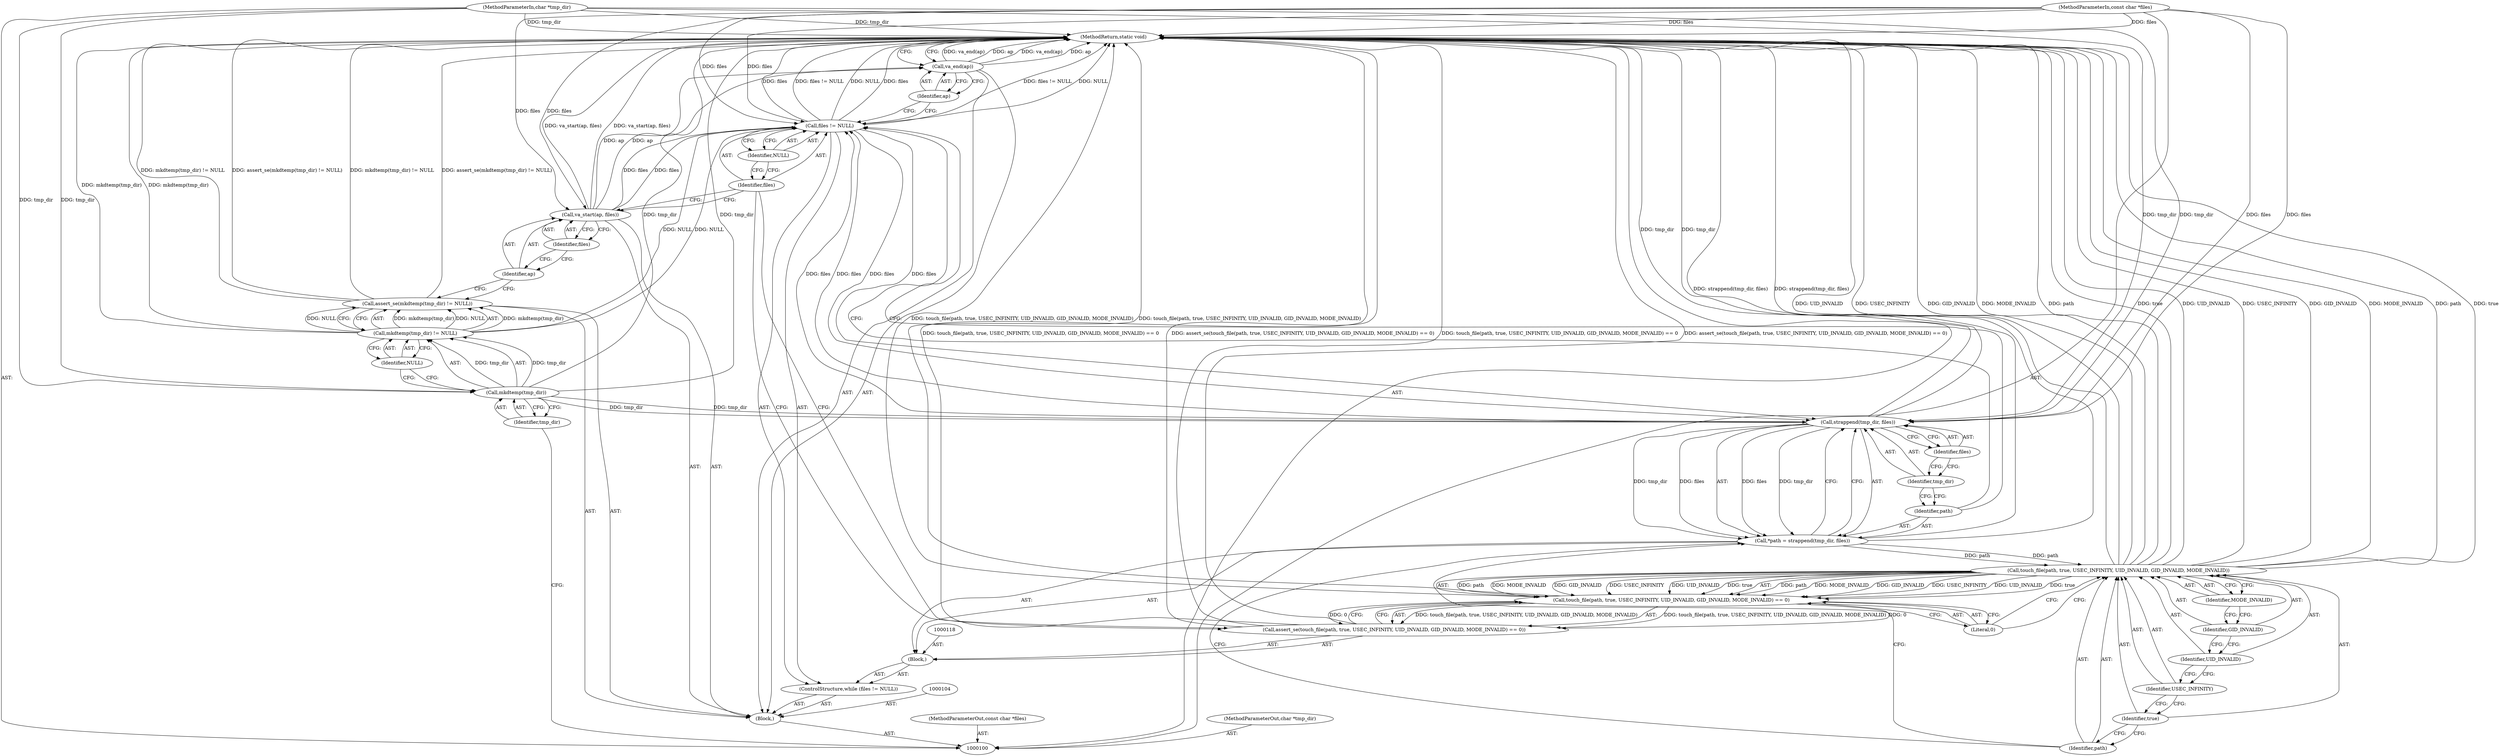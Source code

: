 digraph "0_systemd_ee735086f8670be1591fa9593e80dd60163a7a2f_3" {
"1000136" [label="(MethodReturn,static void)"];
"1000101" [label="(MethodParameterIn,char *tmp_dir)"];
"1000192" [label="(MethodParameterOut,char *tmp_dir)"];
"1000102" [label="(MethodParameterIn,const char *files)"];
"1000193" [label="(MethodParameterOut,const char *files)"];
"1000103" [label="(Block,)"];
"1000135" [label="(Identifier,ap)"];
"1000134" [label="(Call,va_end(ap))"];
"1000106" [label="(Call,mkdtemp(tmp_dir) != NULL)"];
"1000107" [label="(Call,mkdtemp(tmp_dir))"];
"1000108" [label="(Identifier,tmp_dir)"];
"1000109" [label="(Identifier,NULL)"];
"1000105" [label="(Call,assert_se(mkdtemp(tmp_dir) != NULL))"];
"1000111" [label="(Identifier,ap)"];
"1000112" [label="(Identifier,files)"];
"1000110" [label="(Call,va_start(ap, files))"];
"1000114" [label="(Call,files != NULL)"];
"1000115" [label="(Identifier,files)"];
"1000116" [label="(Identifier,NULL)"];
"1000113" [label="(ControlStructure,while (files != NULL))"];
"1000117" [label="(Block,)"];
"1000119" [label="(Call,*path = strappend(tmp_dir, files))"];
"1000120" [label="(Identifier,path)"];
"1000121" [label="(Call,strappend(tmp_dir, files))"];
"1000122" [label="(Identifier,tmp_dir)"];
"1000123" [label="(Identifier,files)"];
"1000133" [label="(Literal,0)"];
"1000124" [label="(Call,assert_se(touch_file(path, true, USEC_INFINITY, UID_INVALID, GID_INVALID, MODE_INVALID) == 0))"];
"1000125" [label="(Call,touch_file(path, true, USEC_INFINITY, UID_INVALID, GID_INVALID, MODE_INVALID) == 0)"];
"1000126" [label="(Call,touch_file(path, true, USEC_INFINITY, UID_INVALID, GID_INVALID, MODE_INVALID))"];
"1000127" [label="(Identifier,path)"];
"1000128" [label="(Identifier,true)"];
"1000129" [label="(Identifier,USEC_INFINITY)"];
"1000130" [label="(Identifier,UID_INVALID)"];
"1000131" [label="(Identifier,GID_INVALID)"];
"1000132" [label="(Identifier,MODE_INVALID)"];
"1000136" -> "1000100"  [label="AST: "];
"1000136" -> "1000134"  [label="CFG: "];
"1000124" -> "1000136"  [label="DDG: touch_file(path, true, USEC_INFINITY, UID_INVALID, GID_INVALID, MODE_INVALID) == 0"];
"1000124" -> "1000136"  [label="DDG: assert_se(touch_file(path, true, USEC_INFINITY, UID_INVALID, GID_INVALID, MODE_INVALID) == 0)"];
"1000107" -> "1000136"  [label="DDG: tmp_dir"];
"1000106" -> "1000136"  [label="DDG: mkdtemp(tmp_dir)"];
"1000105" -> "1000136"  [label="DDG: assert_se(mkdtemp(tmp_dir) != NULL)"];
"1000105" -> "1000136"  [label="DDG: mkdtemp(tmp_dir) != NULL"];
"1000114" -> "1000136"  [label="DDG: files != NULL"];
"1000114" -> "1000136"  [label="DDG: NULL"];
"1000114" -> "1000136"  [label="DDG: files"];
"1000126" -> "1000136"  [label="DDG: MODE_INVALID"];
"1000126" -> "1000136"  [label="DDG: path"];
"1000126" -> "1000136"  [label="DDG: true"];
"1000126" -> "1000136"  [label="DDG: UID_INVALID"];
"1000126" -> "1000136"  [label="DDG: USEC_INFINITY"];
"1000126" -> "1000136"  [label="DDG: GID_INVALID"];
"1000102" -> "1000136"  [label="DDG: files"];
"1000121" -> "1000136"  [label="DDG: tmp_dir"];
"1000125" -> "1000136"  [label="DDG: touch_file(path, true, USEC_INFINITY, UID_INVALID, GID_INVALID, MODE_INVALID)"];
"1000134" -> "1000136"  [label="DDG: va_end(ap)"];
"1000134" -> "1000136"  [label="DDG: ap"];
"1000119" -> "1000136"  [label="DDG: strappend(tmp_dir, files)"];
"1000101" -> "1000136"  [label="DDG: tmp_dir"];
"1000110" -> "1000136"  [label="DDG: va_start(ap, files)"];
"1000101" -> "1000100"  [label="AST: "];
"1000101" -> "1000136"  [label="DDG: tmp_dir"];
"1000101" -> "1000107"  [label="DDG: tmp_dir"];
"1000101" -> "1000121"  [label="DDG: tmp_dir"];
"1000192" -> "1000100"  [label="AST: "];
"1000102" -> "1000100"  [label="AST: "];
"1000102" -> "1000136"  [label="DDG: files"];
"1000102" -> "1000110"  [label="DDG: files"];
"1000102" -> "1000114"  [label="DDG: files"];
"1000102" -> "1000121"  [label="DDG: files"];
"1000193" -> "1000100"  [label="AST: "];
"1000103" -> "1000100"  [label="AST: "];
"1000104" -> "1000103"  [label="AST: "];
"1000105" -> "1000103"  [label="AST: "];
"1000110" -> "1000103"  [label="AST: "];
"1000113" -> "1000103"  [label="AST: "];
"1000134" -> "1000103"  [label="AST: "];
"1000135" -> "1000134"  [label="AST: "];
"1000135" -> "1000114"  [label="CFG: "];
"1000134" -> "1000135"  [label="CFG: "];
"1000134" -> "1000103"  [label="AST: "];
"1000134" -> "1000135"  [label="CFG: "];
"1000135" -> "1000134"  [label="AST: "];
"1000136" -> "1000134"  [label="CFG: "];
"1000134" -> "1000136"  [label="DDG: va_end(ap)"];
"1000134" -> "1000136"  [label="DDG: ap"];
"1000110" -> "1000134"  [label="DDG: ap"];
"1000106" -> "1000105"  [label="AST: "];
"1000106" -> "1000109"  [label="CFG: "];
"1000107" -> "1000106"  [label="AST: "];
"1000109" -> "1000106"  [label="AST: "];
"1000105" -> "1000106"  [label="CFG: "];
"1000106" -> "1000136"  [label="DDG: mkdtemp(tmp_dir)"];
"1000106" -> "1000105"  [label="DDG: mkdtemp(tmp_dir)"];
"1000106" -> "1000105"  [label="DDG: NULL"];
"1000107" -> "1000106"  [label="DDG: tmp_dir"];
"1000106" -> "1000114"  [label="DDG: NULL"];
"1000107" -> "1000106"  [label="AST: "];
"1000107" -> "1000108"  [label="CFG: "];
"1000108" -> "1000107"  [label="AST: "];
"1000109" -> "1000107"  [label="CFG: "];
"1000107" -> "1000136"  [label="DDG: tmp_dir"];
"1000107" -> "1000106"  [label="DDG: tmp_dir"];
"1000101" -> "1000107"  [label="DDG: tmp_dir"];
"1000107" -> "1000121"  [label="DDG: tmp_dir"];
"1000108" -> "1000107"  [label="AST: "];
"1000108" -> "1000100"  [label="CFG: "];
"1000107" -> "1000108"  [label="CFG: "];
"1000109" -> "1000106"  [label="AST: "];
"1000109" -> "1000107"  [label="CFG: "];
"1000106" -> "1000109"  [label="CFG: "];
"1000105" -> "1000103"  [label="AST: "];
"1000105" -> "1000106"  [label="CFG: "];
"1000106" -> "1000105"  [label="AST: "];
"1000111" -> "1000105"  [label="CFG: "];
"1000105" -> "1000136"  [label="DDG: assert_se(mkdtemp(tmp_dir) != NULL)"];
"1000105" -> "1000136"  [label="DDG: mkdtemp(tmp_dir) != NULL"];
"1000106" -> "1000105"  [label="DDG: mkdtemp(tmp_dir)"];
"1000106" -> "1000105"  [label="DDG: NULL"];
"1000111" -> "1000110"  [label="AST: "];
"1000111" -> "1000105"  [label="CFG: "];
"1000112" -> "1000111"  [label="CFG: "];
"1000112" -> "1000110"  [label="AST: "];
"1000112" -> "1000111"  [label="CFG: "];
"1000110" -> "1000112"  [label="CFG: "];
"1000110" -> "1000103"  [label="AST: "];
"1000110" -> "1000112"  [label="CFG: "];
"1000111" -> "1000110"  [label="AST: "];
"1000112" -> "1000110"  [label="AST: "];
"1000115" -> "1000110"  [label="CFG: "];
"1000110" -> "1000136"  [label="DDG: va_start(ap, files)"];
"1000102" -> "1000110"  [label="DDG: files"];
"1000110" -> "1000114"  [label="DDG: files"];
"1000110" -> "1000134"  [label="DDG: ap"];
"1000114" -> "1000113"  [label="AST: "];
"1000114" -> "1000116"  [label="CFG: "];
"1000115" -> "1000114"  [label="AST: "];
"1000116" -> "1000114"  [label="AST: "];
"1000120" -> "1000114"  [label="CFG: "];
"1000135" -> "1000114"  [label="CFG: "];
"1000114" -> "1000136"  [label="DDG: files != NULL"];
"1000114" -> "1000136"  [label="DDG: NULL"];
"1000114" -> "1000136"  [label="DDG: files"];
"1000121" -> "1000114"  [label="DDG: files"];
"1000110" -> "1000114"  [label="DDG: files"];
"1000102" -> "1000114"  [label="DDG: files"];
"1000106" -> "1000114"  [label="DDG: NULL"];
"1000114" -> "1000121"  [label="DDG: files"];
"1000115" -> "1000114"  [label="AST: "];
"1000115" -> "1000124"  [label="CFG: "];
"1000115" -> "1000110"  [label="CFG: "];
"1000116" -> "1000115"  [label="CFG: "];
"1000116" -> "1000114"  [label="AST: "];
"1000116" -> "1000115"  [label="CFG: "];
"1000114" -> "1000116"  [label="CFG: "];
"1000113" -> "1000103"  [label="AST: "];
"1000114" -> "1000113"  [label="AST: "];
"1000117" -> "1000113"  [label="AST: "];
"1000117" -> "1000113"  [label="AST: "];
"1000118" -> "1000117"  [label="AST: "];
"1000119" -> "1000117"  [label="AST: "];
"1000124" -> "1000117"  [label="AST: "];
"1000119" -> "1000117"  [label="AST: "];
"1000119" -> "1000121"  [label="CFG: "];
"1000120" -> "1000119"  [label="AST: "];
"1000121" -> "1000119"  [label="AST: "];
"1000127" -> "1000119"  [label="CFG: "];
"1000119" -> "1000136"  [label="DDG: strappend(tmp_dir, files)"];
"1000121" -> "1000119"  [label="DDG: tmp_dir"];
"1000121" -> "1000119"  [label="DDG: files"];
"1000119" -> "1000126"  [label="DDG: path"];
"1000120" -> "1000119"  [label="AST: "];
"1000120" -> "1000114"  [label="CFG: "];
"1000122" -> "1000120"  [label="CFG: "];
"1000121" -> "1000119"  [label="AST: "];
"1000121" -> "1000123"  [label="CFG: "];
"1000122" -> "1000121"  [label="AST: "];
"1000123" -> "1000121"  [label="AST: "];
"1000119" -> "1000121"  [label="CFG: "];
"1000121" -> "1000136"  [label="DDG: tmp_dir"];
"1000121" -> "1000114"  [label="DDG: files"];
"1000121" -> "1000119"  [label="DDG: tmp_dir"];
"1000121" -> "1000119"  [label="DDG: files"];
"1000107" -> "1000121"  [label="DDG: tmp_dir"];
"1000101" -> "1000121"  [label="DDG: tmp_dir"];
"1000114" -> "1000121"  [label="DDG: files"];
"1000102" -> "1000121"  [label="DDG: files"];
"1000122" -> "1000121"  [label="AST: "];
"1000122" -> "1000120"  [label="CFG: "];
"1000123" -> "1000122"  [label="CFG: "];
"1000123" -> "1000121"  [label="AST: "];
"1000123" -> "1000122"  [label="CFG: "];
"1000121" -> "1000123"  [label="CFG: "];
"1000133" -> "1000125"  [label="AST: "];
"1000133" -> "1000126"  [label="CFG: "];
"1000125" -> "1000133"  [label="CFG: "];
"1000124" -> "1000117"  [label="AST: "];
"1000124" -> "1000125"  [label="CFG: "];
"1000125" -> "1000124"  [label="AST: "];
"1000115" -> "1000124"  [label="CFG: "];
"1000124" -> "1000136"  [label="DDG: touch_file(path, true, USEC_INFINITY, UID_INVALID, GID_INVALID, MODE_INVALID) == 0"];
"1000124" -> "1000136"  [label="DDG: assert_se(touch_file(path, true, USEC_INFINITY, UID_INVALID, GID_INVALID, MODE_INVALID) == 0)"];
"1000125" -> "1000124"  [label="DDG: touch_file(path, true, USEC_INFINITY, UID_INVALID, GID_INVALID, MODE_INVALID)"];
"1000125" -> "1000124"  [label="DDG: 0"];
"1000125" -> "1000124"  [label="AST: "];
"1000125" -> "1000133"  [label="CFG: "];
"1000126" -> "1000125"  [label="AST: "];
"1000133" -> "1000125"  [label="AST: "];
"1000124" -> "1000125"  [label="CFG: "];
"1000125" -> "1000136"  [label="DDG: touch_file(path, true, USEC_INFINITY, UID_INVALID, GID_INVALID, MODE_INVALID)"];
"1000125" -> "1000124"  [label="DDG: touch_file(path, true, USEC_INFINITY, UID_INVALID, GID_INVALID, MODE_INVALID)"];
"1000125" -> "1000124"  [label="DDG: 0"];
"1000126" -> "1000125"  [label="DDG: path"];
"1000126" -> "1000125"  [label="DDG: MODE_INVALID"];
"1000126" -> "1000125"  [label="DDG: GID_INVALID"];
"1000126" -> "1000125"  [label="DDG: USEC_INFINITY"];
"1000126" -> "1000125"  [label="DDG: UID_INVALID"];
"1000126" -> "1000125"  [label="DDG: true"];
"1000126" -> "1000125"  [label="AST: "];
"1000126" -> "1000132"  [label="CFG: "];
"1000127" -> "1000126"  [label="AST: "];
"1000128" -> "1000126"  [label="AST: "];
"1000129" -> "1000126"  [label="AST: "];
"1000130" -> "1000126"  [label="AST: "];
"1000131" -> "1000126"  [label="AST: "];
"1000132" -> "1000126"  [label="AST: "];
"1000133" -> "1000126"  [label="CFG: "];
"1000126" -> "1000136"  [label="DDG: MODE_INVALID"];
"1000126" -> "1000136"  [label="DDG: path"];
"1000126" -> "1000136"  [label="DDG: true"];
"1000126" -> "1000136"  [label="DDG: UID_INVALID"];
"1000126" -> "1000136"  [label="DDG: USEC_INFINITY"];
"1000126" -> "1000136"  [label="DDG: GID_INVALID"];
"1000126" -> "1000125"  [label="DDG: path"];
"1000126" -> "1000125"  [label="DDG: MODE_INVALID"];
"1000126" -> "1000125"  [label="DDG: GID_INVALID"];
"1000126" -> "1000125"  [label="DDG: USEC_INFINITY"];
"1000126" -> "1000125"  [label="DDG: UID_INVALID"];
"1000126" -> "1000125"  [label="DDG: true"];
"1000119" -> "1000126"  [label="DDG: path"];
"1000127" -> "1000126"  [label="AST: "];
"1000127" -> "1000119"  [label="CFG: "];
"1000128" -> "1000127"  [label="CFG: "];
"1000128" -> "1000126"  [label="AST: "];
"1000128" -> "1000127"  [label="CFG: "];
"1000129" -> "1000128"  [label="CFG: "];
"1000129" -> "1000126"  [label="AST: "];
"1000129" -> "1000128"  [label="CFG: "];
"1000130" -> "1000129"  [label="CFG: "];
"1000130" -> "1000126"  [label="AST: "];
"1000130" -> "1000129"  [label="CFG: "];
"1000131" -> "1000130"  [label="CFG: "];
"1000131" -> "1000126"  [label="AST: "];
"1000131" -> "1000130"  [label="CFG: "];
"1000132" -> "1000131"  [label="CFG: "];
"1000132" -> "1000126"  [label="AST: "];
"1000132" -> "1000131"  [label="CFG: "];
"1000126" -> "1000132"  [label="CFG: "];
}
